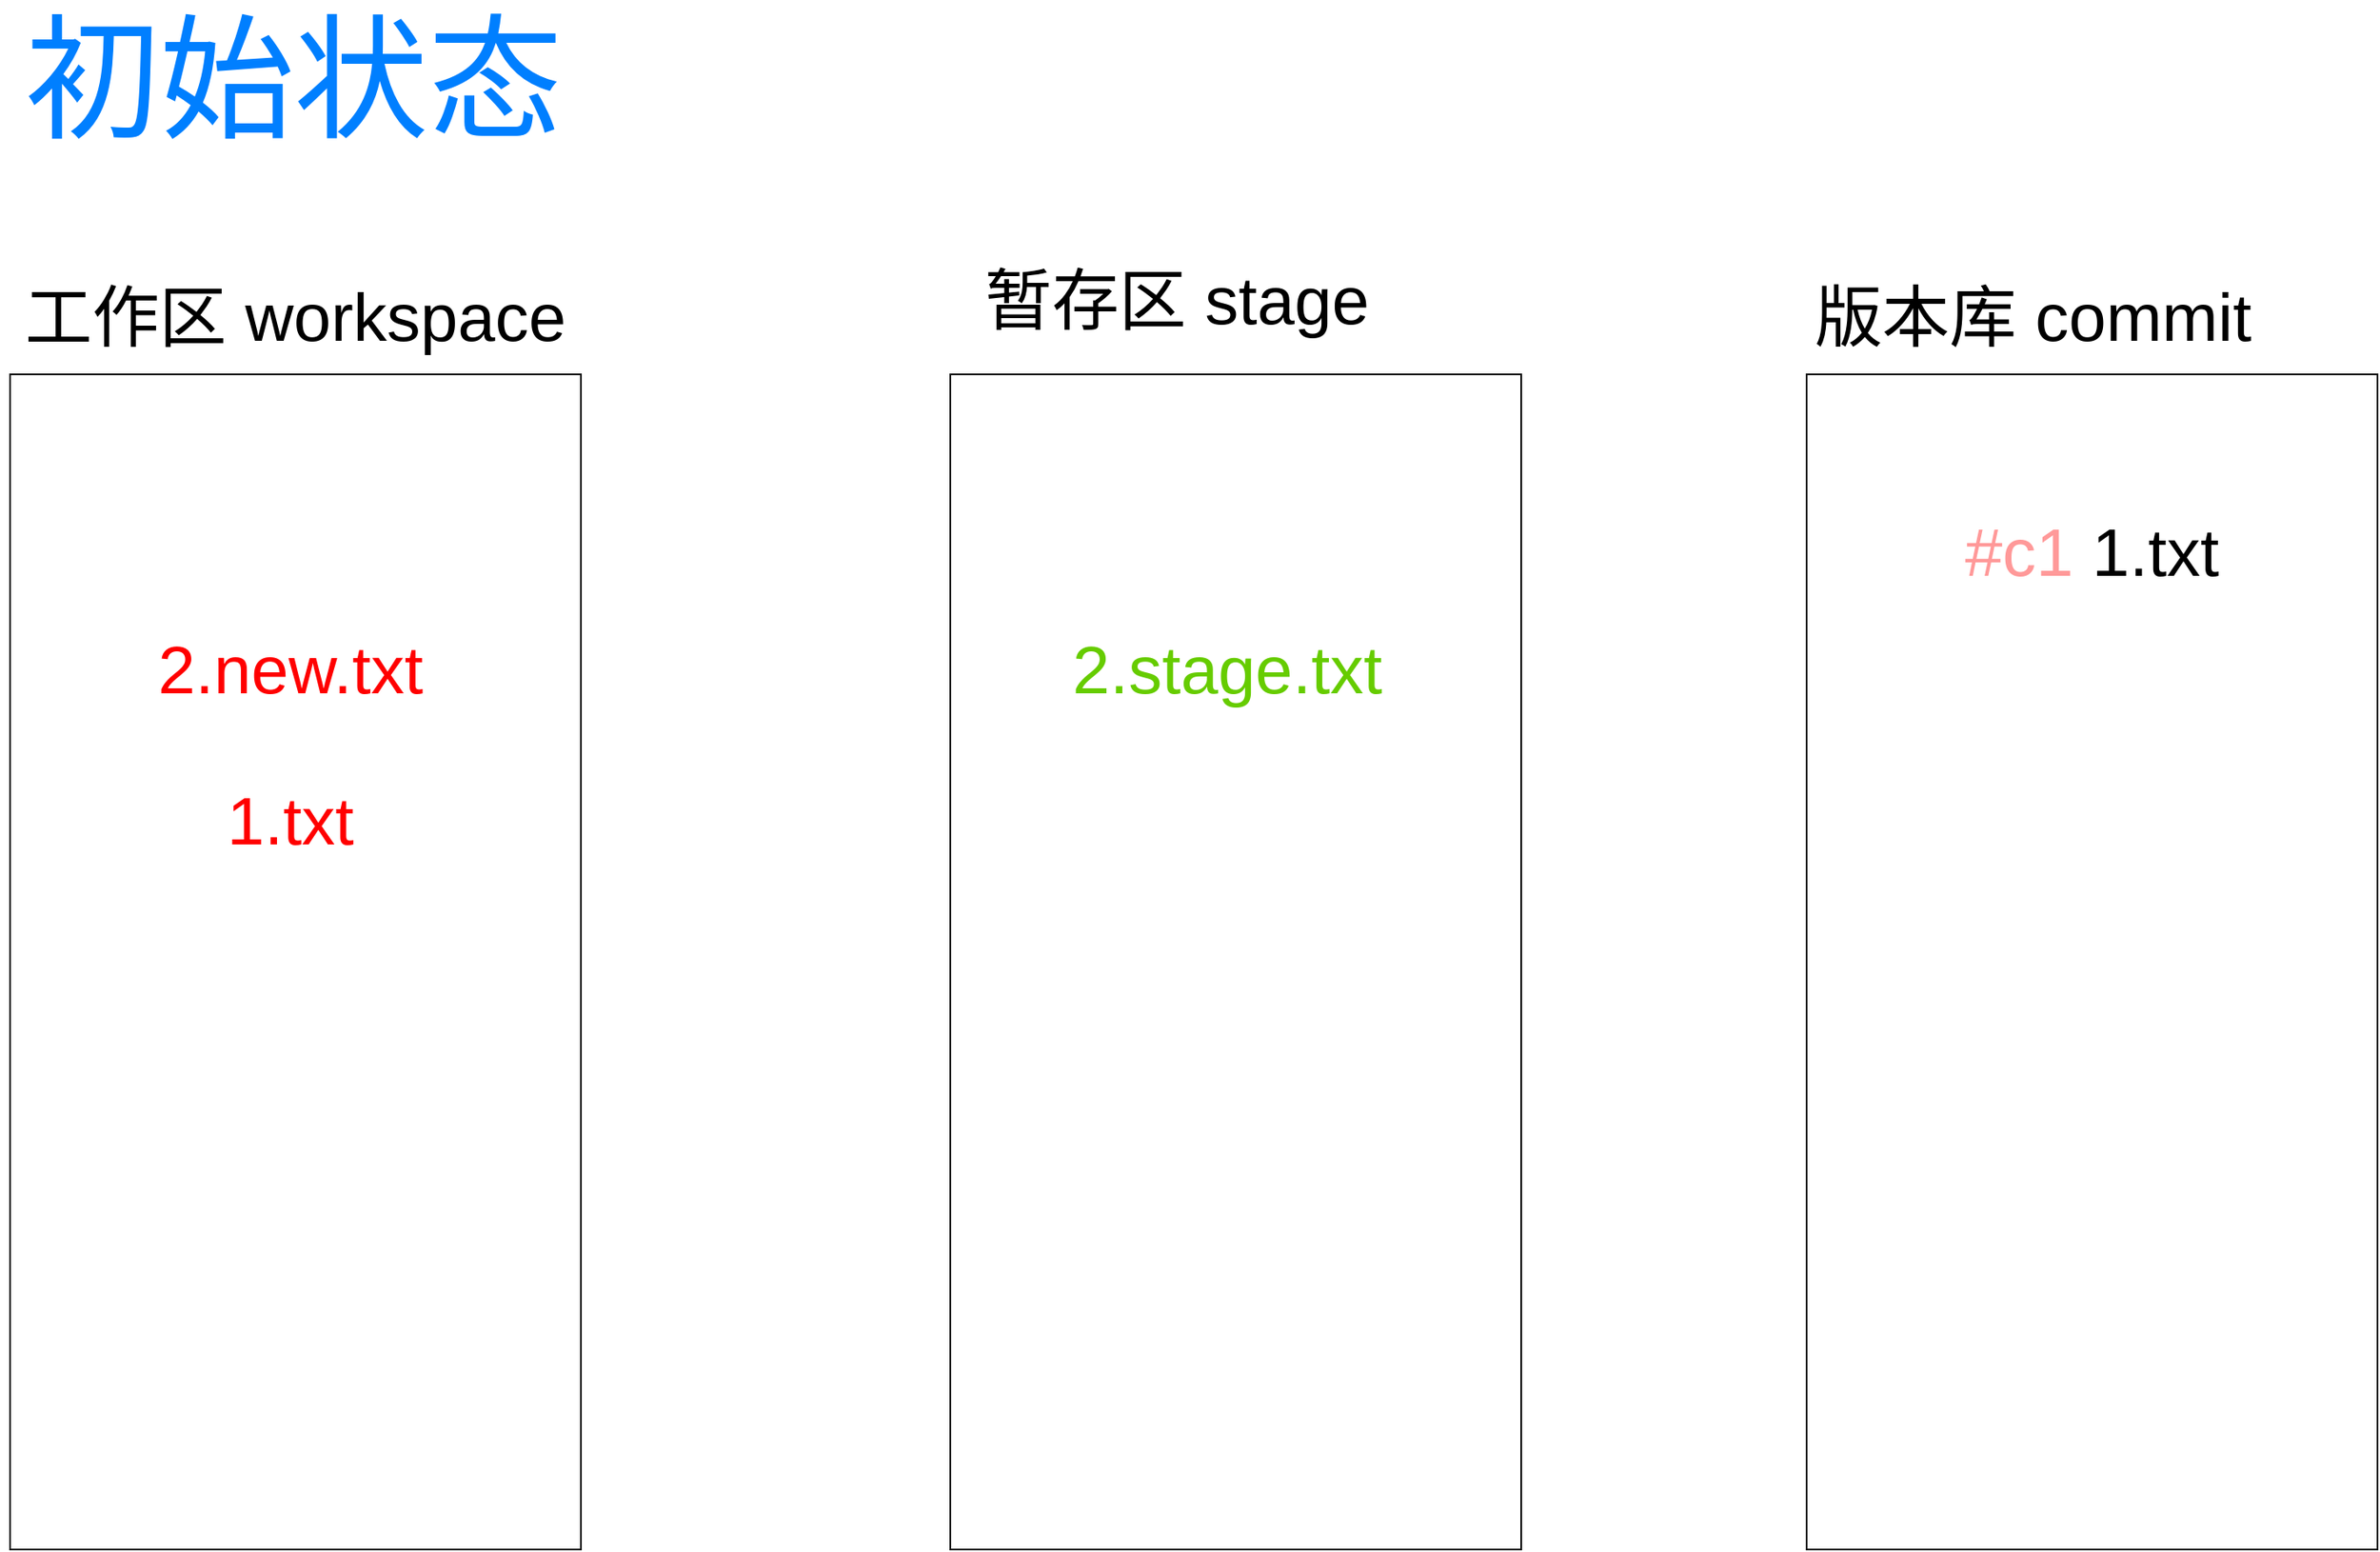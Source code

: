 <mxfile version="21.2.9" type="github" pages="3">
  <diagram name="初始状态" id="cx1OhNYS382McnVxjSM8">
    <mxGraphModel dx="2868" dy="1576" grid="1" gridSize="10" guides="1" tooltips="1" connect="1" arrows="1" fold="1" page="1" pageScale="1" pageWidth="1920" pageHeight="1200" math="0" shadow="0">
      <root>
        <mxCell id="0" />
        <mxCell id="1" parent="0" />
        <mxCell id="l7HURqdhWG1maE_tNtDI-5" value="" style="rounded=0;whiteSpace=wrap;html=1;" vertex="1" parent="1">
          <mxGeometry x="270" y="360" width="340" height="700" as="geometry" />
        </mxCell>
        <mxCell id="l7HURqdhWG1maE_tNtDI-6" value="" style="rounded=0;whiteSpace=wrap;html=1;" vertex="1" parent="1">
          <mxGeometry x="1340" y="360" width="340" height="700" as="geometry" />
        </mxCell>
        <mxCell id="l7HURqdhWG1maE_tNtDI-7" value="" style="rounded=0;whiteSpace=wrap;html=1;" vertex="1" parent="1">
          <mxGeometry x="830" y="360" width="340" height="700" as="geometry" />
        </mxCell>
        <mxCell id="l7HURqdhWG1maE_tNtDI-8" value="&lt;font style=&quot;font-size: 40px;&quot;&gt;工作区 workspace&lt;/font&gt;" style="text;strokeColor=none;align=center;fillColor=none;html=1;verticalAlign=middle;whiteSpace=wrap;rounded=0;" vertex="1" parent="1">
          <mxGeometry x="270" y="310" width="340" height="30" as="geometry" />
        </mxCell>
        <mxCell id="l7HURqdhWG1maE_tNtDI-9" value="&lt;span style=&quot;font-size: 40px;&quot;&gt;暂存区 stage&lt;/span&gt;" style="text;strokeColor=none;align=center;fillColor=none;html=1;verticalAlign=middle;whiteSpace=wrap;rounded=0;" vertex="1" parent="1">
          <mxGeometry x="830" y="300" width="270" height="30" as="geometry" />
        </mxCell>
        <mxCell id="l7HURqdhWG1maE_tNtDI-10" value="&lt;span style=&quot;font-size: 40px;&quot;&gt;版本库 commit&lt;/span&gt;" style="text;strokeColor=none;align=center;fillColor=none;html=1;verticalAlign=middle;whiteSpace=wrap;rounded=0;" vertex="1" parent="1">
          <mxGeometry x="1340" y="310" width="270" height="30" as="geometry" />
        </mxCell>
        <mxCell id="l7HURqdhWG1maE_tNtDI-11" value="&lt;font style=&quot;&quot;&gt;&lt;font style=&quot;font-size: 40px;&quot;&gt;&lt;font color=&quot;#ff9999&quot;&gt;#c1&lt;/font&gt; 1.txt&lt;/font&gt;&lt;br&gt;&lt;/font&gt;" style="text;strokeColor=none;align=center;fillColor=none;html=1;verticalAlign=middle;whiteSpace=wrap;rounded=0;" vertex="1" parent="1">
          <mxGeometry x="1415" y="450" width="190" height="30" as="geometry" />
        </mxCell>
        <mxCell id="l7HURqdhWG1maE_tNtDI-12" value="&lt;font color=&quot;#66cc00&quot; style=&quot;font-size: 40px;&quot;&gt;2.stage.txt&lt;/font&gt;" style="text;strokeColor=none;align=center;fillColor=none;html=1;verticalAlign=middle;whiteSpace=wrap;rounded=0;" vertex="1" parent="1">
          <mxGeometry x="870" y="520" width="250" height="30" as="geometry" />
        </mxCell>
        <mxCell id="l7HURqdhWG1maE_tNtDI-13" value="&lt;font color=&quot;#ff0000&quot; style=&quot;font-size: 40px;&quot;&gt;2.new.txt&lt;/font&gt;" style="text;strokeColor=none;align=center;fillColor=none;html=1;verticalAlign=middle;whiteSpace=wrap;rounded=0;" vertex="1" parent="1">
          <mxGeometry x="312" y="520" width="250" height="30" as="geometry" />
        </mxCell>
        <mxCell id="l7HURqdhWG1maE_tNtDI-14" value="&lt;font color=&quot;#ff0000&quot; style=&quot;font-size: 40px;&quot;&gt;1.txt&lt;/font&gt;" style="text;strokeColor=none;align=center;fillColor=none;html=1;verticalAlign=middle;whiteSpace=wrap;rounded=0;" vertex="1" parent="1">
          <mxGeometry x="312" y="610" width="250" height="30" as="geometry" />
        </mxCell>
        <mxCell id="Kz1netkjYjNJkYJsAzsZ-1" value="&lt;font color=&quot;#007fff&quot; style=&quot;font-size: 80px;&quot;&gt;初始状态&lt;/font&gt;" style="text;strokeColor=none;align=center;fillColor=none;html=1;verticalAlign=middle;whiteSpace=wrap;rounded=0;" vertex="1" parent="1">
          <mxGeometry x="264" y="150" width="350" height="70" as="geometry" />
        </mxCell>
      </root>
    </mxGraphModel>
  </diagram>
  <diagram name="git restore . 恢复工作区" id="rerM9tgGF28atjgKPCzR">
    <mxGraphModel dx="2868" dy="1576" grid="1" gridSize="10" guides="1" tooltips="1" connect="1" arrows="1" fold="1" page="1" pageScale="1" pageWidth="1920" pageHeight="1200" math="0" shadow="0">
      <root>
        <mxCell id="cKzIdfuSbyDjwmaydxJ2-0" />
        <mxCell id="cKzIdfuSbyDjwmaydxJ2-1" parent="cKzIdfuSbyDjwmaydxJ2-0" />
        <mxCell id="cKzIdfuSbyDjwmaydxJ2-2" value="" style="rounded=0;whiteSpace=wrap;html=1;" vertex="1" parent="cKzIdfuSbyDjwmaydxJ2-1">
          <mxGeometry x="270" y="380" width="340" height="700" as="geometry" />
        </mxCell>
        <mxCell id="cKzIdfuSbyDjwmaydxJ2-3" value="" style="rounded=0;whiteSpace=wrap;html=1;" vertex="1" parent="cKzIdfuSbyDjwmaydxJ2-1">
          <mxGeometry x="1340" y="380" width="340" height="700" as="geometry" />
        </mxCell>
        <mxCell id="cKzIdfuSbyDjwmaydxJ2-4" value="" style="rounded=0;whiteSpace=wrap;html=1;" vertex="1" parent="cKzIdfuSbyDjwmaydxJ2-1">
          <mxGeometry x="830" y="380" width="340" height="700" as="geometry" />
        </mxCell>
        <mxCell id="cKzIdfuSbyDjwmaydxJ2-5" value="&lt;font style=&quot;font-size: 40px;&quot;&gt;工作区 workspace&lt;/font&gt;" style="text;strokeColor=none;align=center;fillColor=none;html=1;verticalAlign=middle;whiteSpace=wrap;rounded=0;" vertex="1" parent="cKzIdfuSbyDjwmaydxJ2-1">
          <mxGeometry x="270" y="330" width="340" height="30" as="geometry" />
        </mxCell>
        <mxCell id="cKzIdfuSbyDjwmaydxJ2-6" value="&lt;span style=&quot;font-size: 40px;&quot;&gt;暂存区 stage&lt;/span&gt;" style="text;strokeColor=none;align=center;fillColor=none;html=1;verticalAlign=middle;whiteSpace=wrap;rounded=0;" vertex="1" parent="cKzIdfuSbyDjwmaydxJ2-1">
          <mxGeometry x="830" y="320" width="270" height="30" as="geometry" />
        </mxCell>
        <mxCell id="cKzIdfuSbyDjwmaydxJ2-7" value="&lt;span style=&quot;font-size: 40px;&quot;&gt;版本库 commit&lt;/span&gt;" style="text;strokeColor=none;align=center;fillColor=none;html=1;verticalAlign=middle;whiteSpace=wrap;rounded=0;" vertex="1" parent="cKzIdfuSbyDjwmaydxJ2-1">
          <mxGeometry x="1340" y="330" width="270" height="30" as="geometry" />
        </mxCell>
        <mxCell id="cKzIdfuSbyDjwmaydxJ2-8" value="&lt;font style=&quot;&quot;&gt;&lt;font style=&quot;font-size: 40px;&quot;&gt;&lt;font color=&quot;#ff9999&quot;&gt;#c1&lt;/font&gt; 1.txt&lt;/font&gt;&lt;br&gt;&lt;/font&gt;" style="text;strokeColor=none;align=center;fillColor=none;html=1;verticalAlign=middle;whiteSpace=wrap;rounded=0;" vertex="1" parent="cKzIdfuSbyDjwmaydxJ2-1">
          <mxGeometry x="1415" y="470" width="190" height="30" as="geometry" />
        </mxCell>
        <mxCell id="cKzIdfuSbyDjwmaydxJ2-9" value="&lt;font color=&quot;#66cc00&quot; style=&quot;font-size: 40px;&quot;&gt;2.stage.txt&lt;/font&gt;" style="text;strokeColor=none;align=center;fillColor=none;html=1;verticalAlign=middle;whiteSpace=wrap;rounded=0;" vertex="1" parent="cKzIdfuSbyDjwmaydxJ2-1">
          <mxGeometry x="870" y="540" width="250" height="30" as="geometry" />
        </mxCell>
        <mxCell id="cKzIdfuSbyDjwmaydxJ2-10" value="&lt;font color=&quot;#ff0000&quot; style=&quot;font-size: 40px;&quot;&gt;2.new.txt&lt;/font&gt;" style="text;strokeColor=none;align=center;fillColor=none;html=1;verticalAlign=middle;whiteSpace=wrap;rounded=0;" vertex="1" parent="cKzIdfuSbyDjwmaydxJ2-1">
          <mxGeometry x="312" y="540" width="250" height="30" as="geometry" />
        </mxCell>
        <mxCell id="cKzIdfuSbyDjwmaydxJ2-11" value="&lt;font color=&quot;#ff0000&quot; style=&quot;font-size: 40px;&quot;&gt;&lt;strike&gt;1.txt&lt;/strike&gt;&lt;/font&gt;" style="text;strokeColor=#FF0000;align=center;fillColor=none;html=1;verticalAlign=middle;whiteSpace=wrap;rounded=0;dashed=1;dashPattern=12 12;" vertex="1" parent="cKzIdfuSbyDjwmaydxJ2-1">
          <mxGeometry x="312" y="630" width="250" height="50" as="geometry" />
        </mxCell>
        <mxCell id="cKzIdfuSbyDjwmaydxJ2-12" value="&lt;font color=&quot;#007fff&quot; style=&quot;font-size: 80px;&quot;&gt;git restore --worktree .&lt;br&gt;&lt;/font&gt;" style="text;strokeColor=none;align=left;fillColor=none;html=1;verticalAlign=middle;whiteSpace=wrap;rounded=0;" vertex="1" parent="cKzIdfuSbyDjwmaydxJ2-1">
          <mxGeometry x="270" y="102" width="1734" height="70" as="geometry" />
        </mxCell>
        <mxCell id="lwoXBT66X0IdY2Zsh9Ek-4" value="" style="rounded=0;whiteSpace=wrap;html=1;fillColor=none;dashed=1;dashPattern=12 12;strokeColor=#FF9999;" vertex="1" parent="cKzIdfuSbyDjwmaydxJ2-1">
          <mxGeometry x="310" y="525" width="250" height="60" as="geometry" />
        </mxCell>
        <mxCell id="lwoXBT66X0IdY2Zsh9Ek-5" value="&lt;font color=&quot;#ffb570&quot; style=&quot;font-size: 24px;&quot;&gt;保留&lt;/font&gt;" style="text;strokeColor=none;align=center;fillColor=none;html=1;verticalAlign=middle;whiteSpace=wrap;rounded=0;" vertex="1" parent="cKzIdfuSbyDjwmaydxJ2-1">
          <mxGeometry x="312" y="490" width="70" height="30" as="geometry" />
        </mxCell>
        <mxCell id="gfzp16GOHvfrVs-mS__B-0" value="&lt;font style=&quot;font-size: 60px;&quot;&gt;&lt;span style=&quot;color: rgb(0, 127, 255);&quot;&gt;撤销版本库中文件在工作区的修改&lt;br&gt;&lt;/span&gt;&lt;/font&gt;" style="text;strokeColor=none;align=left;fillColor=none;html=1;verticalAlign=middle;whiteSpace=wrap;rounded=0;" vertex="1" parent="cKzIdfuSbyDjwmaydxJ2-1">
          <mxGeometry x="270" y="192" width="1520" height="80" as="geometry" />
        </mxCell>
      </root>
    </mxGraphModel>
  </diagram>
  <diagram name="git store --staged .恢复暂存区" id="YamggTR6a3uRydk966fJ">
    <mxGraphModel dx="2607" dy="1433" grid="1" gridSize="10" guides="1" tooltips="1" connect="1" arrows="1" fold="1" page="1" pageScale="1" pageWidth="1920" pageHeight="1200" math="0" shadow="0">
      <root>
        <mxCell id="fZLiGf350h6LMjHNa0Ra-0" />
        <mxCell id="fZLiGf350h6LMjHNa0Ra-1" parent="fZLiGf350h6LMjHNa0Ra-0" />
        <mxCell id="fZLiGf350h6LMjHNa0Ra-2" value="" style="rounded=0;whiteSpace=wrap;html=1;" vertex="1" parent="fZLiGf350h6LMjHNa0Ra-1">
          <mxGeometry x="270" y="360" width="340" height="700" as="geometry" />
        </mxCell>
        <mxCell id="fZLiGf350h6LMjHNa0Ra-3" value="" style="rounded=0;whiteSpace=wrap;html=1;" vertex="1" parent="fZLiGf350h6LMjHNa0Ra-1">
          <mxGeometry x="1340" y="360" width="340" height="700" as="geometry" />
        </mxCell>
        <mxCell id="fZLiGf350h6LMjHNa0Ra-4" value="" style="rounded=0;whiteSpace=wrap;html=1;" vertex="1" parent="fZLiGf350h6LMjHNa0Ra-1">
          <mxGeometry x="830" y="360" width="340" height="700" as="geometry" />
        </mxCell>
        <mxCell id="fZLiGf350h6LMjHNa0Ra-5" value="&lt;font style=&quot;font-size: 40px;&quot;&gt;工作区 workspace&lt;/font&gt;" style="text;strokeColor=none;align=center;fillColor=none;html=1;verticalAlign=middle;whiteSpace=wrap;rounded=0;" vertex="1" parent="fZLiGf350h6LMjHNa0Ra-1">
          <mxGeometry x="270" y="310" width="340" height="30" as="geometry" />
        </mxCell>
        <mxCell id="fZLiGf350h6LMjHNa0Ra-6" value="&lt;span style=&quot;font-size: 40px;&quot;&gt;暂存区 stage&lt;/span&gt;" style="text;strokeColor=none;align=center;fillColor=none;html=1;verticalAlign=middle;whiteSpace=wrap;rounded=0;" vertex="1" parent="fZLiGf350h6LMjHNa0Ra-1">
          <mxGeometry x="830" y="300" width="270" height="30" as="geometry" />
        </mxCell>
        <mxCell id="fZLiGf350h6LMjHNa0Ra-7" value="&lt;span style=&quot;font-size: 40px;&quot;&gt;版本库 commit&lt;/span&gt;" style="text;strokeColor=none;align=center;fillColor=none;html=1;verticalAlign=middle;whiteSpace=wrap;rounded=0;" vertex="1" parent="fZLiGf350h6LMjHNa0Ra-1">
          <mxGeometry x="1340" y="310" width="270" height="30" as="geometry" />
        </mxCell>
        <mxCell id="fZLiGf350h6LMjHNa0Ra-8" value="&lt;font style=&quot;&quot;&gt;&lt;font style=&quot;font-size: 40px;&quot;&gt;&lt;font color=&quot;#ff9999&quot;&gt;#c1&lt;/font&gt; 1.txt&lt;/font&gt;&lt;br&gt;&lt;/font&gt;" style="text;strokeColor=none;align=center;fillColor=none;html=1;verticalAlign=middle;whiteSpace=wrap;rounded=0;" vertex="1" parent="fZLiGf350h6LMjHNa0Ra-1">
          <mxGeometry x="1415" y="450" width="190" height="30" as="geometry" />
        </mxCell>
        <mxCell id="2wh7jiRp43zlK-PGVonQ-11" style="rounded=0;orthogonalLoop=1;jettySize=auto;html=1;entryX=1;entryY=0.5;entryDx=0;entryDy=0;exitX=0;exitY=0.5;exitDx=0;exitDy=0;" edge="1" parent="fZLiGf350h6LMjHNa0Ra-1" source="fZLiGf350h6LMjHNa0Ra-9" target="2wh7jiRp43zlK-PGVonQ-0">
          <mxGeometry relative="1" as="geometry" />
        </mxCell>
        <mxCell id="fZLiGf350h6LMjHNa0Ra-9" value="&lt;font color=&quot;#66cc00&quot; style=&quot;font-size: 40px;&quot;&gt;&lt;strike&gt;2.stage.txt&lt;/strike&gt;&lt;/font&gt;" style="text;strokeColor=#66CC00;align=center;fillColor=none;html=1;verticalAlign=middle;whiteSpace=wrap;rounded=0;dashed=1;dashPattern=12 12;" vertex="1" parent="fZLiGf350h6LMjHNa0Ra-1">
          <mxGeometry x="875" y="500" width="250" height="50" as="geometry" />
        </mxCell>
        <mxCell id="fZLiGf350h6LMjHNa0Ra-10" value="&lt;font color=&quot;#ff0000&quot; style=&quot;font-size: 40px;&quot;&gt;2.new.txt&lt;/font&gt;" style="text;strokeColor=none;align=center;fillColor=none;html=1;verticalAlign=middle;whiteSpace=wrap;rounded=0;" vertex="1" parent="fZLiGf350h6LMjHNa0Ra-1">
          <mxGeometry x="312" y="520" width="250" height="30" as="geometry" />
        </mxCell>
        <mxCell id="fZLiGf350h6LMjHNa0Ra-11" value="&lt;font color=&quot;#ff0000&quot; style=&quot;font-size: 40px;&quot;&gt;1.txt&lt;/font&gt;" style="text;strokeColor=none;align=center;fillColor=none;html=1;verticalAlign=middle;whiteSpace=wrap;rounded=0;" vertex="1" parent="fZLiGf350h6LMjHNa0Ra-1">
          <mxGeometry x="312" y="610" width="250" height="30" as="geometry" />
        </mxCell>
        <mxCell id="dbNBQCthBTTSIe-bWpot-0" value="&lt;font color=&quot;#007fff&quot; style=&quot;font-size: 80px;&quot;&gt;git restore --staged .&lt;br&gt;&lt;/font&gt;" style="text;strokeColor=none;align=left;fillColor=none;html=1;verticalAlign=middle;whiteSpace=wrap;rounded=0;" vertex="1" parent="fZLiGf350h6LMjHNa0Ra-1">
          <mxGeometry x="270" y="90" width="1734" height="70" as="geometry" />
        </mxCell>
        <mxCell id="dbNBQCthBTTSIe-bWpot-1" value="&lt;font style=&quot;font-size: 60px;&quot;&gt;&lt;span style=&quot;color: rgb(0, 127, 255);&quot;&gt;从暂存区中移出指定文件&lt;br&gt;&lt;/span&gt;&lt;/font&gt;" style="text;strokeColor=none;align=left;fillColor=none;html=1;verticalAlign=middle;whiteSpace=wrap;rounded=0;" vertex="1" parent="fZLiGf350h6LMjHNa0Ra-1">
          <mxGeometry x="270" y="180" width="1520" height="80" as="geometry" />
        </mxCell>
        <mxCell id="2wh7jiRp43zlK-PGVonQ-0" value="&lt;font color=&quot;#ff0000&quot; style=&quot;font-size: 40px;&quot;&gt;2.stage.txt&lt;/font&gt;" style="text;strokeColor=#FF0000;align=center;fillColor=none;html=1;verticalAlign=middle;whiteSpace=wrap;rounded=0;dashed=1;dashPattern=12 12;" vertex="1" parent="fZLiGf350h6LMjHNa0Ra-1">
          <mxGeometry x="312" y="690" width="250" height="50" as="geometry" />
        </mxCell>
      </root>
    </mxGraphModel>
  </diagram>
</mxfile>
